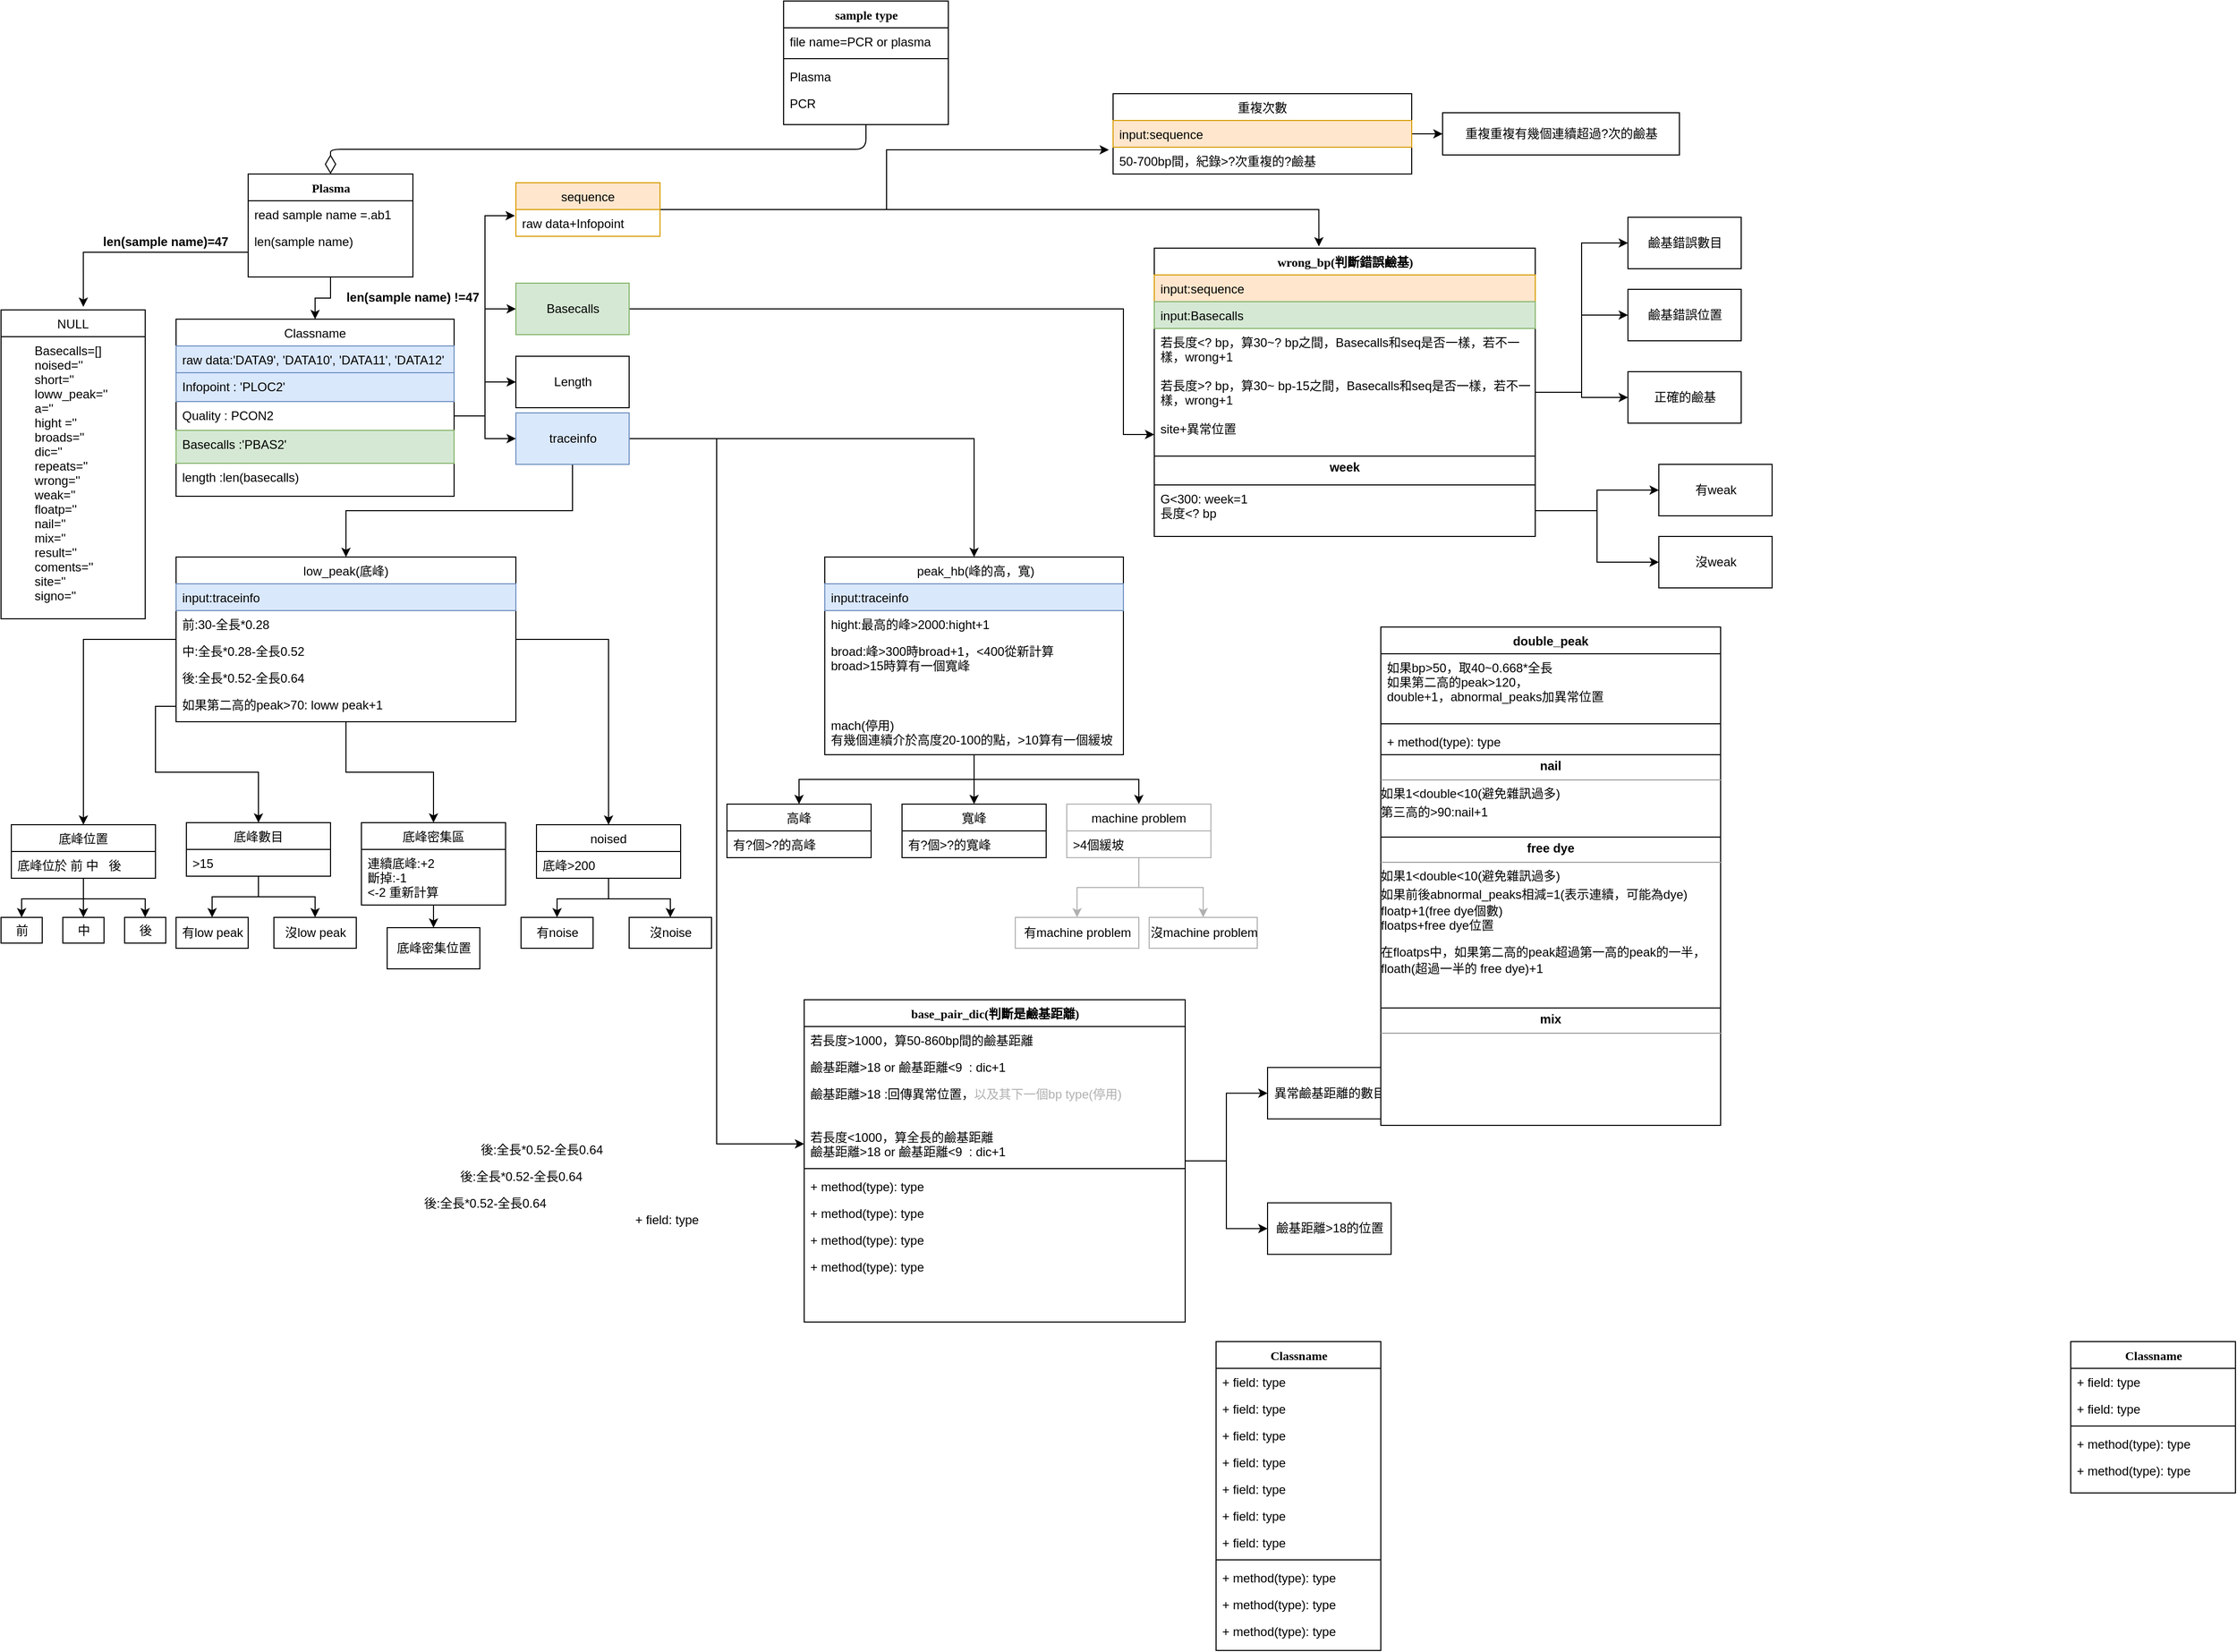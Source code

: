 <mxfile version="20.4.2" type="github">
  <diagram name="Page-1" id="9f46799a-70d6-7492-0946-bef42562c5a5">
    <mxGraphModel dx="2282" dy="1582" grid="1" gridSize="10" guides="1" tooltips="1" connect="1" arrows="1" fold="1" page="1" pageScale="1" pageWidth="1100" pageHeight="850" background="none" math="0" shadow="0">
      <root>
        <mxCell id="0" />
        <mxCell id="1" parent="0" />
        <mxCell id="78961159f06e98e8-17" value="sample type" style="swimlane;html=1;fontStyle=1;align=center;verticalAlign=top;childLayout=stackLayout;horizontal=1;startSize=26;horizontalStack=0;resizeParent=1;resizeLast=0;collapsible=1;marginBottom=0;swimlaneFillColor=#ffffff;rounded=0;shadow=0;comic=0;labelBackgroundColor=none;strokeWidth=1;fillColor=none;fontFamily=Verdana;fontSize=12" parent="1" vertex="1">
          <mxGeometry x="-330" y="-820" width="160" height="120" as="geometry" />
        </mxCell>
        <mxCell id="78961159f06e98e8-21" value="file name=PCR or plasma" style="text;html=1;strokeColor=none;fillColor=none;align=left;verticalAlign=top;spacingLeft=4;spacingRight=4;whiteSpace=wrap;overflow=hidden;rotatable=0;points=[[0,0.5],[1,0.5]];portConstraint=eastwest;" parent="78961159f06e98e8-17" vertex="1">
          <mxGeometry y="26" width="160" height="26" as="geometry" />
        </mxCell>
        <mxCell id="78961159f06e98e8-19" value="" style="line;html=1;strokeWidth=1;fillColor=none;align=left;verticalAlign=middle;spacingTop=-1;spacingLeft=3;spacingRight=3;rotatable=0;labelPosition=right;points=[];portConstraint=eastwest;" parent="78961159f06e98e8-17" vertex="1">
          <mxGeometry y="52" width="160" height="8" as="geometry" />
        </mxCell>
        <mxCell id="78961159f06e98e8-20" value="Plasma&lt;br&gt;" style="text;html=1;strokeColor=none;fillColor=none;align=left;verticalAlign=top;spacingLeft=4;spacingRight=4;whiteSpace=wrap;overflow=hidden;rotatable=0;points=[[0,0.5],[1,0.5]];portConstraint=eastwest;" parent="78961159f06e98e8-17" vertex="1">
          <mxGeometry y="60" width="160" height="26" as="geometry" />
        </mxCell>
        <mxCell id="78961159f06e98e8-27" value="PCR" style="text;html=1;strokeColor=none;fillColor=none;align=left;verticalAlign=top;spacingLeft=4;spacingRight=4;whiteSpace=wrap;overflow=hidden;rotatable=0;points=[[0,0.5],[1,0.5]];portConstraint=eastwest;" parent="78961159f06e98e8-17" vertex="1">
          <mxGeometry y="86" width="160" height="34" as="geometry" />
        </mxCell>
        <mxCell id="odm2Gy0cj7UcZa69bkBb-45" style="edgeStyle=orthogonalEdgeStyle;rounded=0;orthogonalLoop=1;jettySize=auto;html=1;" edge="1" parent="1" source="78961159f06e98e8-30" target="odm2Gy0cj7UcZa69bkBb-28">
          <mxGeometry relative="1" as="geometry" />
        </mxCell>
        <mxCell id="78961159f06e98e8-30" value="Plasma" style="swimlane;html=1;fontStyle=1;align=center;verticalAlign=top;childLayout=stackLayout;horizontal=1;startSize=26;horizontalStack=0;resizeParent=1;resizeLast=0;collapsible=1;marginBottom=0;swimlaneFillColor=#ffffff;rounded=0;shadow=0;comic=0;labelBackgroundColor=none;strokeWidth=1;fillColor=none;fontFamily=Verdana;fontSize=12" parent="1" vertex="1">
          <mxGeometry x="-850" y="-652" width="160" height="100" as="geometry" />
        </mxCell>
        <mxCell id="78961159f06e98e8-31" value="read sample name =.ab1" style="text;html=1;strokeColor=none;fillColor=none;align=left;verticalAlign=top;spacingLeft=4;spacingRight=4;whiteSpace=wrap;overflow=hidden;rotatable=0;points=[[0,0.5],[1,0.5]];portConstraint=eastwest;" parent="78961159f06e98e8-30" vertex="1">
          <mxGeometry y="26" width="160" height="26" as="geometry" />
        </mxCell>
        <mxCell id="78961159f06e98e8-32" value="len(sample name)&lt;br&gt;" style="text;html=1;strokeColor=none;fillColor=none;align=left;verticalAlign=top;spacingLeft=4;spacingRight=4;whiteSpace=wrap;overflow=hidden;rotatable=0;points=[[0,0.5],[1,0.5]];portConstraint=eastwest;" parent="78961159f06e98e8-30" vertex="1">
          <mxGeometry y="52" width="160" height="48" as="geometry" />
        </mxCell>
        <mxCell id="78961159f06e98e8-56" value="Classname" style="swimlane;html=1;fontStyle=1;align=center;verticalAlign=top;childLayout=stackLayout;horizontal=1;startSize=26;horizontalStack=0;resizeParent=1;resizeLast=0;collapsible=1;marginBottom=0;swimlaneFillColor=#ffffff;rounded=0;shadow=0;comic=0;labelBackgroundColor=none;strokeWidth=1;fillColor=none;fontFamily=Verdana;fontSize=12" parent="1" vertex="1">
          <mxGeometry x="90" y="482.0" width="160" height="300" as="geometry" />
        </mxCell>
        <mxCell id="78961159f06e98e8-57" value="+ field: type" style="text;html=1;strokeColor=none;fillColor=none;align=left;verticalAlign=top;spacingLeft=4;spacingRight=4;whiteSpace=wrap;overflow=hidden;rotatable=0;points=[[0,0.5],[1,0.5]];portConstraint=eastwest;" parent="78961159f06e98e8-56" vertex="1">
          <mxGeometry y="26" width="160" height="26" as="geometry" />
        </mxCell>
        <mxCell id="78961159f06e98e8-58" value="+ field: type" style="text;html=1;strokeColor=none;fillColor=none;align=left;verticalAlign=top;spacingLeft=4;spacingRight=4;whiteSpace=wrap;overflow=hidden;rotatable=0;points=[[0,0.5],[1,0.5]];portConstraint=eastwest;" parent="78961159f06e98e8-56" vertex="1">
          <mxGeometry y="52" width="160" height="26" as="geometry" />
        </mxCell>
        <mxCell id="78961159f06e98e8-59" value="+ field: type" style="text;html=1;strokeColor=none;fillColor=none;align=left;verticalAlign=top;spacingLeft=4;spacingRight=4;whiteSpace=wrap;overflow=hidden;rotatable=0;points=[[0,0.5],[1,0.5]];portConstraint=eastwest;" parent="78961159f06e98e8-56" vertex="1">
          <mxGeometry y="78" width="160" height="26" as="geometry" />
        </mxCell>
        <mxCell id="78961159f06e98e8-60" value="+ field: type" style="text;html=1;strokeColor=none;fillColor=none;align=left;verticalAlign=top;spacingLeft=4;spacingRight=4;whiteSpace=wrap;overflow=hidden;rotatable=0;points=[[0,0.5],[1,0.5]];portConstraint=eastwest;" parent="78961159f06e98e8-56" vertex="1">
          <mxGeometry y="104" width="160" height="26" as="geometry" />
        </mxCell>
        <mxCell id="78961159f06e98e8-61" value="+ field: type" style="text;html=1;strokeColor=none;fillColor=none;align=left;verticalAlign=top;spacingLeft=4;spacingRight=4;whiteSpace=wrap;overflow=hidden;rotatable=0;points=[[0,0.5],[1,0.5]];portConstraint=eastwest;" parent="78961159f06e98e8-56" vertex="1">
          <mxGeometry y="130" width="160" height="26" as="geometry" />
        </mxCell>
        <mxCell id="78961159f06e98e8-62" value="+ field: type" style="text;html=1;strokeColor=none;fillColor=none;align=left;verticalAlign=top;spacingLeft=4;spacingRight=4;whiteSpace=wrap;overflow=hidden;rotatable=0;points=[[0,0.5],[1,0.5]];portConstraint=eastwest;" parent="78961159f06e98e8-56" vertex="1">
          <mxGeometry y="156" width="160" height="26" as="geometry" />
        </mxCell>
        <mxCell id="78961159f06e98e8-63" value="+ field: type" style="text;html=1;strokeColor=none;fillColor=none;align=left;verticalAlign=top;spacingLeft=4;spacingRight=4;whiteSpace=wrap;overflow=hidden;rotatable=0;points=[[0,0.5],[1,0.5]];portConstraint=eastwest;" parent="78961159f06e98e8-56" vertex="1">
          <mxGeometry y="182" width="160" height="26" as="geometry" />
        </mxCell>
        <mxCell id="78961159f06e98e8-64" value="" style="line;html=1;strokeWidth=1;fillColor=none;align=left;verticalAlign=middle;spacingTop=-1;spacingLeft=3;spacingRight=3;rotatable=0;labelPosition=right;points=[];portConstraint=eastwest;" parent="78961159f06e98e8-56" vertex="1">
          <mxGeometry y="208" width="160" height="8" as="geometry" />
        </mxCell>
        <mxCell id="78961159f06e98e8-65" value="+ method(type): type" style="text;html=1;strokeColor=none;fillColor=none;align=left;verticalAlign=top;spacingLeft=4;spacingRight=4;whiteSpace=wrap;overflow=hidden;rotatable=0;points=[[0,0.5],[1,0.5]];portConstraint=eastwest;" parent="78961159f06e98e8-56" vertex="1">
          <mxGeometry y="216" width="160" height="26" as="geometry" />
        </mxCell>
        <mxCell id="78961159f06e98e8-66" value="+ method(type): type" style="text;html=1;strokeColor=none;fillColor=none;align=left;verticalAlign=top;spacingLeft=4;spacingRight=4;whiteSpace=wrap;overflow=hidden;rotatable=0;points=[[0,0.5],[1,0.5]];portConstraint=eastwest;" parent="78961159f06e98e8-56" vertex="1">
          <mxGeometry y="242" width="160" height="26" as="geometry" />
        </mxCell>
        <mxCell id="78961159f06e98e8-68" value="+ method(type): type" style="text;html=1;strokeColor=none;fillColor=none;align=left;verticalAlign=top;spacingLeft=4;spacingRight=4;whiteSpace=wrap;overflow=hidden;rotatable=0;points=[[0,0.5],[1,0.5]];portConstraint=eastwest;" parent="78961159f06e98e8-56" vertex="1">
          <mxGeometry y="268" width="160" height="26" as="geometry" />
        </mxCell>
        <mxCell id="odm2Gy0cj7UcZa69bkBb-178" style="edgeStyle=orthogonalEdgeStyle;rounded=0;orthogonalLoop=1;jettySize=auto;html=1;entryX=0;entryY=0.5;entryDx=0;entryDy=0;strokeColor=#000000;fontColor=#B0B0B0;" edge="1" parent="1" source="78961159f06e98e8-69" target="odm2Gy0cj7UcZa69bkBb-176">
          <mxGeometry relative="1" as="geometry" />
        </mxCell>
        <mxCell id="odm2Gy0cj7UcZa69bkBb-179" style="edgeStyle=orthogonalEdgeStyle;rounded=0;orthogonalLoop=1;jettySize=auto;html=1;entryX=0;entryY=0.5;entryDx=0;entryDy=0;strokeColor=#000000;fontColor=#B0B0B0;" edge="1" parent="1" source="78961159f06e98e8-69" target="odm2Gy0cj7UcZa69bkBb-177">
          <mxGeometry relative="1" as="geometry" />
        </mxCell>
        <mxCell id="78961159f06e98e8-69" value="base_pair_dic(判斷是鹼基距離)" style="swimlane;html=1;fontStyle=1;align=center;verticalAlign=top;childLayout=stackLayout;horizontal=1;startSize=26;horizontalStack=0;resizeParent=1;resizeLast=0;collapsible=1;marginBottom=0;swimlaneFillColor=#ffffff;rounded=0;shadow=0;comic=0;labelBackgroundColor=none;strokeWidth=1;fillColor=none;fontFamily=Verdana;fontSize=12" parent="1" vertex="1">
          <mxGeometry x="-310" y="150" width="370" height="313" as="geometry" />
        </mxCell>
        <mxCell id="78961159f06e98e8-70" value="&lt;span style=&quot;&quot;&gt;若長度&amp;gt;1000，算50-860bp間的鹼基距離&lt;/span&gt;" style="text;html=1;strokeColor=none;fillColor=none;align=left;verticalAlign=top;spacingLeft=4;spacingRight=4;whiteSpace=wrap;overflow=hidden;rotatable=0;points=[[0,0.5],[1,0.5]];portConstraint=eastwest;" parent="78961159f06e98e8-69" vertex="1">
          <mxGeometry y="26" width="370" height="26" as="geometry" />
        </mxCell>
        <mxCell id="78961159f06e98e8-71" value="鹼基距離&amp;gt;18 or 鹼基距離&amp;lt;9&amp;nbsp; : dic+1&lt;br&gt;&amp;nbsp;" style="text;html=1;strokeColor=none;fillColor=none;align=left;verticalAlign=top;spacingLeft=4;spacingRight=4;whiteSpace=wrap;overflow=hidden;rotatable=0;points=[[0,0.5],[1,0.5]];portConstraint=eastwest;" parent="78961159f06e98e8-69" vertex="1">
          <mxGeometry y="52" width="370" height="26" as="geometry" />
        </mxCell>
        <mxCell id="78961159f06e98e8-72" value="鹼基距離&amp;gt;18 :回傳異常位置，&lt;font color=&quot;#b0b0b0&quot;&gt;以及其下一個bp type(停用)&lt;/font&gt;" style="text;html=1;strokeColor=none;fillColor=none;align=left;verticalAlign=top;spacingLeft=4;spacingRight=4;whiteSpace=wrap;overflow=hidden;rotatable=0;points=[[0,0.5],[1,0.5]];portConstraint=eastwest;" parent="78961159f06e98e8-69" vertex="1">
          <mxGeometry y="78" width="370" height="42" as="geometry" />
        </mxCell>
        <mxCell id="78961159f06e98e8-74" value="若長度&amp;lt;1000，算全長的鹼基距離&lt;br&gt;鹼基距離&amp;gt;18 or 鹼基距離&amp;lt;9&amp;nbsp; : dic+1" style="text;html=1;strokeColor=none;fillColor=none;align=left;verticalAlign=top;spacingLeft=4;spacingRight=4;whiteSpace=wrap;overflow=hidden;rotatable=0;points=[[0,0.5],[1,0.5]];portConstraint=eastwest;" parent="78961159f06e98e8-69" vertex="1">
          <mxGeometry y="120" width="370" height="40" as="geometry" />
        </mxCell>
        <mxCell id="78961159f06e98e8-77" value="" style="line;html=1;strokeWidth=1;fillColor=none;align=left;verticalAlign=middle;spacingTop=-1;spacingLeft=3;spacingRight=3;rotatable=0;labelPosition=right;points=[];portConstraint=eastwest;" parent="78961159f06e98e8-69" vertex="1">
          <mxGeometry y="160" width="370" height="8" as="geometry" />
        </mxCell>
        <mxCell id="78961159f06e98e8-78" value="+ method(type): type" style="text;html=1;strokeColor=none;fillColor=none;align=left;verticalAlign=top;spacingLeft=4;spacingRight=4;whiteSpace=wrap;overflow=hidden;rotatable=0;points=[[0,0.5],[1,0.5]];portConstraint=eastwest;" parent="78961159f06e98e8-69" vertex="1">
          <mxGeometry y="168" width="370" height="26" as="geometry" />
        </mxCell>
        <mxCell id="78961159f06e98e8-79" value="+ method(type): type" style="text;html=1;strokeColor=none;fillColor=none;align=left;verticalAlign=top;spacingLeft=4;spacingRight=4;whiteSpace=wrap;overflow=hidden;rotatable=0;points=[[0,0.5],[1,0.5]];portConstraint=eastwest;" parent="78961159f06e98e8-69" vertex="1">
          <mxGeometry y="194" width="370" height="26" as="geometry" />
        </mxCell>
        <mxCell id="78961159f06e98e8-80" value="+ method(type): type" style="text;html=1;strokeColor=none;fillColor=none;align=left;verticalAlign=top;spacingLeft=4;spacingRight=4;whiteSpace=wrap;overflow=hidden;rotatable=0;points=[[0,0.5],[1,0.5]];portConstraint=eastwest;" parent="78961159f06e98e8-69" vertex="1">
          <mxGeometry y="220" width="370" height="26" as="geometry" />
        </mxCell>
        <mxCell id="78961159f06e98e8-81" value="+ method(type): type" style="text;html=1;strokeColor=none;fillColor=none;align=left;verticalAlign=top;spacingLeft=4;spacingRight=4;whiteSpace=wrap;overflow=hidden;rotatable=0;points=[[0,0.5],[1,0.5]];portConstraint=eastwest;" parent="78961159f06e98e8-69" vertex="1">
          <mxGeometry y="246" width="370" height="26" as="geometry" />
        </mxCell>
        <mxCell id="78961159f06e98e8-108" value="Classname" style="swimlane;html=1;fontStyle=1;align=center;verticalAlign=top;childLayout=stackLayout;horizontal=1;startSize=26;horizontalStack=0;resizeParent=1;resizeLast=0;collapsible=1;marginBottom=0;swimlaneFillColor=#ffffff;rounded=0;shadow=0;comic=0;labelBackgroundColor=none;strokeWidth=1;fillColor=none;fontFamily=Verdana;fontSize=12" parent="1" vertex="1">
          <mxGeometry x="920" y="482.0" width="160" height="147" as="geometry" />
        </mxCell>
        <mxCell id="78961159f06e98e8-109" value="+ field: type" style="text;html=1;strokeColor=none;fillColor=none;align=left;verticalAlign=top;spacingLeft=4;spacingRight=4;whiteSpace=wrap;overflow=hidden;rotatable=0;points=[[0,0.5],[1,0.5]];portConstraint=eastwest;" parent="78961159f06e98e8-108" vertex="1">
          <mxGeometry y="26" width="160" height="26" as="geometry" />
        </mxCell>
        <mxCell id="78961159f06e98e8-110" value="+ field: type" style="text;html=1;strokeColor=none;fillColor=none;align=left;verticalAlign=top;spacingLeft=4;spacingRight=4;whiteSpace=wrap;overflow=hidden;rotatable=0;points=[[0,0.5],[1,0.5]];portConstraint=eastwest;" parent="78961159f06e98e8-108" vertex="1">
          <mxGeometry y="52" width="160" height="26" as="geometry" />
        </mxCell>
        <mxCell id="78961159f06e98e8-116" value="" style="line;html=1;strokeWidth=1;fillColor=none;align=left;verticalAlign=middle;spacingTop=-1;spacingLeft=3;spacingRight=3;rotatable=0;labelPosition=right;points=[];portConstraint=eastwest;" parent="78961159f06e98e8-108" vertex="1">
          <mxGeometry y="78" width="160" height="8" as="geometry" />
        </mxCell>
        <mxCell id="78961159f06e98e8-117" value="+ method(type): type" style="text;html=1;strokeColor=none;fillColor=none;align=left;verticalAlign=top;spacingLeft=4;spacingRight=4;whiteSpace=wrap;overflow=hidden;rotatable=0;points=[[0,0.5],[1,0.5]];portConstraint=eastwest;" parent="78961159f06e98e8-108" vertex="1">
          <mxGeometry y="86" width="160" height="26" as="geometry" />
        </mxCell>
        <mxCell id="78961159f06e98e8-120" value="+ method(type): type" style="text;html=1;strokeColor=none;fillColor=none;align=left;verticalAlign=top;spacingLeft=4;spacingRight=4;whiteSpace=wrap;overflow=hidden;rotatable=0;points=[[0,0.5],[1,0.5]];portConstraint=eastwest;" parent="78961159f06e98e8-108" vertex="1">
          <mxGeometry y="112" width="160" height="26" as="geometry" />
        </mxCell>
        <mxCell id="78961159f06e98e8-121" style="edgeStyle=elbowEdgeStyle;html=1;labelBackgroundColor=none;startFill=0;startSize=8;endArrow=diamondThin;endFill=0;endSize=16;fontFamily=Verdana;fontSize=12;elbow=vertical;" parent="1" source="78961159f06e98e8-17" target="78961159f06e98e8-30" edge="1">
          <mxGeometry relative="1" as="geometry">
            <mxPoint x="-550" y="-290.118" as="sourcePoint" />
          </mxGeometry>
        </mxCell>
        <mxCell id="odm2Gy0cj7UcZa69bkBb-11" value="len(sample name)=47" style="text;align=center;fontStyle=1;verticalAlign=middle;spacingLeft=3;spacingRight=3;strokeColor=none;rotatable=0;points=[[0,0.5],[1,0.5]];portConstraint=eastwest;" vertex="1" parent="1">
          <mxGeometry x="-970" y="-600" width="80" height="26" as="geometry" />
        </mxCell>
        <mxCell id="odm2Gy0cj7UcZa69bkBb-19" value="NULL" style="swimlane;fontStyle=0;childLayout=stackLayout;horizontal=1;startSize=26;fillColor=none;horizontalStack=0;resizeParent=1;resizeParentMax=0;resizeLast=0;collapsible=1;marginBottom=0;" vertex="1" parent="1">
          <mxGeometry x="-1090" y="-520" width="140" height="300" as="geometry" />
        </mxCell>
        <mxCell id="odm2Gy0cj7UcZa69bkBb-20" value="        Basecalls=[]&#xa;        noised=&#39;&#39;&#xa;        short=&#39;&#39;&#xa;        loww_peak=&#39;&#39;&#xa;        a=&#39;&#39;&#xa;        hight =&#39;&#39;&#xa;        broads=&#39;&#39;&#xa;        dic=&#39;&#39;&#xa;        repeats=&#39;&#39;&#xa;        wrong=&#39;&#39;&#xa;        weak=&#39;&#39;&#xa;        floatp=&#39;&#39;&#xa;        nail=&#39;&#39;&#xa;        mix=&#39;&#39;&#xa;        result=&#39;&#39;&#xa;        coments=&#39;&#39;&#xa;        site=&#39;&#39;&#xa;        signo=&#39;&#39;" style="text;strokeColor=none;fillColor=none;align=left;verticalAlign=top;spacingLeft=4;spacingRight=4;overflow=hidden;rotatable=0;points=[[0,0.5],[1,0.5]];portConstraint=eastwest;" vertex="1" parent="odm2Gy0cj7UcZa69bkBb-19">
          <mxGeometry y="26" width="140" height="274" as="geometry" />
        </mxCell>
        <mxCell id="odm2Gy0cj7UcZa69bkBb-23" style="edgeStyle=orthogonalEdgeStyle;rounded=0;orthogonalLoop=1;jettySize=auto;html=1;exitX=0;exitY=0.5;exitDx=0;exitDy=0;entryX=0.571;entryY=-0.01;entryDx=0;entryDy=0;entryPerimeter=0;" edge="1" parent="1" source="78961159f06e98e8-32" target="odm2Gy0cj7UcZa69bkBb-19">
          <mxGeometry relative="1" as="geometry" />
        </mxCell>
        <mxCell id="odm2Gy0cj7UcZa69bkBb-28" value="Classname" style="swimlane;fontStyle=0;childLayout=stackLayout;horizontal=1;startSize=26;fillColor=none;horizontalStack=0;resizeParent=1;resizeParentMax=0;resizeLast=0;collapsible=1;marginBottom=0;" vertex="1" parent="1">
          <mxGeometry x="-920" y="-511" width="270" height="172" as="geometry">
            <mxRectangle x="-900" y="-462" width="100" height="30" as="alternateBounds" />
          </mxGeometry>
        </mxCell>
        <mxCell id="odm2Gy0cj7UcZa69bkBb-29" value="raw data:&#39;DATA9&#39;, &#39;DATA10&#39;, &#39;DATA11&#39;, &#39;DATA12&#39;" style="text;strokeColor=#6c8ebf;fillColor=#dae8fc;align=left;verticalAlign=top;spacingLeft=4;spacingRight=4;overflow=hidden;rotatable=0;points=[[0,0.5],[1,0.5]];portConstraint=eastwest;" vertex="1" parent="odm2Gy0cj7UcZa69bkBb-28">
          <mxGeometry y="26" width="270" height="26" as="geometry" />
        </mxCell>
        <mxCell id="odm2Gy0cj7UcZa69bkBb-31" value="Infopoint : &#39;PLOC2&#39;" style="text;strokeColor=#6c8ebf;fillColor=#dae8fc;align=left;verticalAlign=top;spacingLeft=4;spacingRight=4;overflow=hidden;rotatable=0;points=[[0,0.5],[1,0.5]];portConstraint=eastwest;" vertex="1" parent="odm2Gy0cj7UcZa69bkBb-28">
          <mxGeometry y="52" width="270" height="28" as="geometry" />
        </mxCell>
        <mxCell id="odm2Gy0cj7UcZa69bkBb-35" value="Quality : PCON2" style="text;strokeColor=none;fillColor=none;align=left;verticalAlign=top;spacingLeft=4;spacingRight=4;overflow=hidden;rotatable=0;points=[[0,0.5],[1,0.5]];portConstraint=eastwest;" vertex="1" parent="odm2Gy0cj7UcZa69bkBb-28">
          <mxGeometry y="80" width="270" height="28" as="geometry" />
        </mxCell>
        <mxCell id="odm2Gy0cj7UcZa69bkBb-36" value="Basecalls :&#39;PBAS2&#39;" style="text;strokeColor=#82b366;fillColor=#d5e8d4;align=left;verticalAlign=top;spacingLeft=4;spacingRight=4;overflow=hidden;rotatable=0;points=[[0,0.5],[1,0.5]];portConstraint=eastwest;" vertex="1" parent="odm2Gy0cj7UcZa69bkBb-28">
          <mxGeometry y="108" width="270" height="32" as="geometry" />
        </mxCell>
        <mxCell id="odm2Gy0cj7UcZa69bkBb-38" value="length :len(basecalls)" style="text;strokeColor=none;fillColor=none;align=left;verticalAlign=top;spacingLeft=4;spacingRight=4;overflow=hidden;rotatable=0;points=[[0,0.5],[1,0.5]];portConstraint=eastwest;" vertex="1" parent="odm2Gy0cj7UcZa69bkBb-28">
          <mxGeometry y="140" width="270" height="32" as="geometry" />
        </mxCell>
        <mxCell id="odm2Gy0cj7UcZa69bkBb-173" style="edgeStyle=orthogonalEdgeStyle;rounded=0;orthogonalLoop=1;jettySize=auto;html=1;exitX=1;exitY=0.5;exitDx=0;exitDy=0;entryX=0.432;entryY=-0.006;entryDx=0;entryDy=0;entryPerimeter=0;strokeColor=#000000;fontColor=#B0B0B0;" edge="1" parent="1" source="odm2Gy0cj7UcZa69bkBb-39" target="odm2Gy0cj7UcZa69bkBb-155">
          <mxGeometry relative="1" as="geometry" />
        </mxCell>
        <mxCell id="odm2Gy0cj7UcZa69bkBb-175" style="edgeStyle=orthogonalEdgeStyle;rounded=0;orthogonalLoop=1;jettySize=auto;html=1;exitX=1;exitY=0.5;exitDx=0;exitDy=0;entryX=-0.014;entryY=0.096;entryDx=0;entryDy=0;entryPerimeter=0;strokeColor=#000000;fontColor=#B0B0B0;" edge="1" parent="1" source="odm2Gy0cj7UcZa69bkBb-39" target="odm2Gy0cj7UcZa69bkBb-146">
          <mxGeometry relative="1" as="geometry" />
        </mxCell>
        <mxCell id="odm2Gy0cj7UcZa69bkBb-39" value="sequence" style="swimlane;fontStyle=0;childLayout=stackLayout;horizontal=1;startSize=26;fillColor=#ffe6cc;horizontalStack=0;resizeParent=1;resizeParentMax=0;resizeLast=0;collapsible=1;marginBottom=0;strokeColor=#d79b00;" vertex="1" parent="1">
          <mxGeometry x="-590" y="-643.5" width="140" height="52" as="geometry" />
        </mxCell>
        <mxCell id="odm2Gy0cj7UcZa69bkBb-40" value="raw data+Infopoint" style="text;strokeColor=none;fillColor=none;align=left;verticalAlign=top;spacingLeft=4;spacingRight=4;overflow=hidden;rotatable=0;points=[[0,0.5],[1,0.5]];portConstraint=eastwest;" vertex="1" parent="odm2Gy0cj7UcZa69bkBb-39">
          <mxGeometry y="26" width="140" height="26" as="geometry" />
        </mxCell>
        <mxCell id="odm2Gy0cj7UcZa69bkBb-43" style="edgeStyle=orthogonalEdgeStyle;rounded=0;orthogonalLoop=1;jettySize=auto;html=1;exitX=1;exitY=0.5;exitDx=0;exitDy=0;entryX=-0.007;entryY=0.231;entryDx=0;entryDy=0;entryPerimeter=0;" edge="1" parent="1" source="odm2Gy0cj7UcZa69bkBb-35" target="odm2Gy0cj7UcZa69bkBb-40">
          <mxGeometry relative="1" as="geometry" />
        </mxCell>
        <mxCell id="odm2Gy0cj7UcZa69bkBb-26" value="len(sample name) !=47" style="text;align=center;fontStyle=1;verticalAlign=middle;spacingLeft=3;spacingRight=3;strokeColor=none;rotatable=0;points=[[0,0.5],[1,0.5]];portConstraint=eastwest;" vertex="1" parent="1">
          <mxGeometry x="-730" y="-546" width="80" height="26" as="geometry" />
        </mxCell>
        <mxCell id="odm2Gy0cj7UcZa69bkBb-183" style="edgeStyle=orthogonalEdgeStyle;rounded=0;orthogonalLoop=1;jettySize=auto;html=1;strokeColor=#000000;fontColor=#B0B0B0;" edge="1" parent="1" source="odm2Gy0cj7UcZa69bkBb-46" target="odm2Gy0cj7UcZa69bkBb-155">
          <mxGeometry relative="1" as="geometry">
            <Array as="points">
              <mxPoint y="-521" />
              <mxPoint y="-399" />
            </Array>
          </mxGeometry>
        </mxCell>
        <mxCell id="odm2Gy0cj7UcZa69bkBb-46" value="Basecalls" style="html=1;fillColor=#d5e8d4;strokeColor=#82b366;" vertex="1" parent="1">
          <mxGeometry x="-590" y="-546" width="110" height="50" as="geometry" />
        </mxCell>
        <mxCell id="odm2Gy0cj7UcZa69bkBb-47" value="Length" style="html=1;" vertex="1" parent="1">
          <mxGeometry x="-590" y="-475" width="110" height="50" as="geometry" />
        </mxCell>
        <mxCell id="odm2Gy0cj7UcZa69bkBb-93" style="edgeStyle=orthogonalEdgeStyle;rounded=0;orthogonalLoop=1;jettySize=auto;html=1;entryX=0.5;entryY=0;entryDx=0;entryDy=0;" edge="1" parent="1" source="odm2Gy0cj7UcZa69bkBb-53" target="odm2Gy0cj7UcZa69bkBb-65">
          <mxGeometry relative="1" as="geometry" />
        </mxCell>
        <mxCell id="odm2Gy0cj7UcZa69bkBb-95" style="edgeStyle=orthogonalEdgeStyle;rounded=0;orthogonalLoop=1;jettySize=auto;html=1;" edge="1" parent="1" source="odm2Gy0cj7UcZa69bkBb-53" target="odm2Gy0cj7UcZa69bkBb-81">
          <mxGeometry relative="1" as="geometry" />
        </mxCell>
        <mxCell id="odm2Gy0cj7UcZa69bkBb-96" style="edgeStyle=orthogonalEdgeStyle;rounded=0;orthogonalLoop=1;jettySize=auto;html=1;" edge="1" parent="1" source="odm2Gy0cj7UcZa69bkBb-53" target="odm2Gy0cj7UcZa69bkBb-87">
          <mxGeometry relative="1" as="geometry" />
        </mxCell>
        <mxCell id="odm2Gy0cj7UcZa69bkBb-53" value="low_peak(底峰)" style="swimlane;fontStyle=0;childLayout=stackLayout;horizontal=1;startSize=26;fillColor=none;horizontalStack=0;resizeParent=1;resizeParentMax=0;resizeLast=0;collapsible=1;marginBottom=0;" vertex="1" parent="1">
          <mxGeometry x="-920" y="-280" width="330" height="160" as="geometry" />
        </mxCell>
        <mxCell id="odm2Gy0cj7UcZa69bkBb-54" value="input:traceinfo" style="text;strokeColor=#6c8ebf;fillColor=#dae8fc;align=left;verticalAlign=top;spacingLeft=4;spacingRight=4;overflow=hidden;rotatable=0;points=[[0,0.5],[1,0.5]];portConstraint=eastwest;" vertex="1" parent="odm2Gy0cj7UcZa69bkBb-53">
          <mxGeometry y="26" width="330" height="26" as="geometry" />
        </mxCell>
        <mxCell id="odm2Gy0cj7UcZa69bkBb-55" value="前:30-全長*0.28" style="text;strokeColor=none;fillColor=none;align=left;verticalAlign=top;spacingLeft=4;spacingRight=4;overflow=hidden;rotatable=0;points=[[0,0.5],[1,0.5]];portConstraint=eastwest;" vertex="1" parent="odm2Gy0cj7UcZa69bkBb-53">
          <mxGeometry y="52" width="330" height="26" as="geometry" />
        </mxCell>
        <mxCell id="odm2Gy0cj7UcZa69bkBb-59" value="中:全長*0.28-全長0.52" style="text;strokeColor=none;fillColor=none;align=left;verticalAlign=top;spacingLeft=4;spacingRight=4;overflow=hidden;rotatable=0;points=[[0,0.5],[1,0.5]];portConstraint=eastwest;" vertex="1" parent="odm2Gy0cj7UcZa69bkBb-53">
          <mxGeometry y="78" width="330" height="26" as="geometry" />
        </mxCell>
        <mxCell id="odm2Gy0cj7UcZa69bkBb-58" value="後:全長*0.52-全長0.64" style="text;strokeColor=none;fillColor=none;align=left;verticalAlign=top;spacingLeft=4;spacingRight=4;overflow=hidden;rotatable=0;points=[[0,0.5],[1,0.5]];portConstraint=eastwest;" vertex="1" parent="odm2Gy0cj7UcZa69bkBb-53">
          <mxGeometry y="104" width="330" height="26" as="geometry" />
        </mxCell>
        <mxCell id="odm2Gy0cj7UcZa69bkBb-56" value="如果第二高的peak&gt;70: loww peak+1" style="text;strokeColor=none;fillColor=none;align=left;verticalAlign=top;spacingLeft=4;spacingRight=4;overflow=hidden;rotatable=0;points=[[0,0.5],[1,0.5]];portConstraint=eastwest;" vertex="1" parent="odm2Gy0cj7UcZa69bkBb-53">
          <mxGeometry y="130" width="330" height="30" as="geometry" />
        </mxCell>
        <mxCell id="odm2Gy0cj7UcZa69bkBb-91" style="edgeStyle=orthogonalEdgeStyle;rounded=0;orthogonalLoop=1;jettySize=auto;html=1;" edge="1" parent="1" source="odm2Gy0cj7UcZa69bkBb-57" target="odm2Gy0cj7UcZa69bkBb-53">
          <mxGeometry relative="1" as="geometry" />
        </mxCell>
        <mxCell id="odm2Gy0cj7UcZa69bkBb-126" style="edgeStyle=orthogonalEdgeStyle;rounded=0;orthogonalLoop=1;jettySize=auto;html=1;strokeColor=#000000;" edge="1" parent="1" source="odm2Gy0cj7UcZa69bkBb-57" target="odm2Gy0cj7UcZa69bkBb-122">
          <mxGeometry relative="1" as="geometry" />
        </mxCell>
        <mxCell id="odm2Gy0cj7UcZa69bkBb-154" style="edgeStyle=orthogonalEdgeStyle;rounded=0;orthogonalLoop=1;jettySize=auto;html=1;exitX=1;exitY=0.5;exitDx=0;exitDy=0;entryX=0;entryY=0.5;entryDx=0;entryDy=0;strokeColor=#000000;" edge="1" parent="1" source="odm2Gy0cj7UcZa69bkBb-57" target="78961159f06e98e8-74">
          <mxGeometry relative="1" as="geometry" />
        </mxCell>
        <mxCell id="odm2Gy0cj7UcZa69bkBb-57" value="traceinfo" style="html=1;fillColor=#dae8fc;strokeColor=#6c8ebf;" vertex="1" parent="1">
          <mxGeometry x="-590" y="-420" width="110" height="50" as="geometry" />
        </mxCell>
        <mxCell id="odm2Gy0cj7UcZa69bkBb-60" value="後:全長*0.52-全長0.64" style="text;strokeColor=none;fillColor=none;align=left;verticalAlign=top;spacingLeft=4;spacingRight=4;overflow=hidden;rotatable=0;points=[[0,0.5],[1,0.5]];portConstraint=eastwest;" vertex="1" parent="1">
          <mxGeometry x="-630" y="282" width="330" height="26" as="geometry" />
        </mxCell>
        <mxCell id="odm2Gy0cj7UcZa69bkBb-61" value="後:全長*0.52-全長0.64" style="text;strokeColor=none;fillColor=none;align=left;verticalAlign=top;spacingLeft=4;spacingRight=4;overflow=hidden;rotatable=0;points=[[0,0.5],[1,0.5]];portConstraint=eastwest;" vertex="1" parent="1">
          <mxGeometry x="-650" y="308" width="330" height="26" as="geometry" />
        </mxCell>
        <mxCell id="odm2Gy0cj7UcZa69bkBb-64" value="後:全長*0.52-全長0.64" style="text;strokeColor=none;fillColor=none;align=left;verticalAlign=top;spacingLeft=4;spacingRight=4;overflow=hidden;rotatable=0;points=[[0,0.5],[1,0.5]];portConstraint=eastwest;" vertex="1" parent="1">
          <mxGeometry x="-685" y="334" width="330" height="26" as="geometry" />
        </mxCell>
        <mxCell id="odm2Gy0cj7UcZa69bkBb-97" style="edgeStyle=orthogonalEdgeStyle;rounded=0;orthogonalLoop=1;jettySize=auto;html=1;" edge="1" parent="1" source="odm2Gy0cj7UcZa69bkBb-65" target="odm2Gy0cj7UcZa69bkBb-98">
          <mxGeometry relative="1" as="geometry">
            <mxPoint x="-1070" y="70" as="targetPoint" />
          </mxGeometry>
        </mxCell>
        <mxCell id="odm2Gy0cj7UcZa69bkBb-101" style="edgeStyle=orthogonalEdgeStyle;rounded=0;orthogonalLoop=1;jettySize=auto;html=1;entryX=0.5;entryY=0;entryDx=0;entryDy=0;" edge="1" parent="1" source="odm2Gy0cj7UcZa69bkBb-65" target="odm2Gy0cj7UcZa69bkBb-99">
          <mxGeometry relative="1" as="geometry" />
        </mxCell>
        <mxCell id="odm2Gy0cj7UcZa69bkBb-102" style="edgeStyle=orthogonalEdgeStyle;rounded=0;orthogonalLoop=1;jettySize=auto;html=1;entryX=0.5;entryY=0;entryDx=0;entryDy=0;" edge="1" parent="1" source="odm2Gy0cj7UcZa69bkBb-65" target="odm2Gy0cj7UcZa69bkBb-100">
          <mxGeometry relative="1" as="geometry" />
        </mxCell>
        <mxCell id="odm2Gy0cj7UcZa69bkBb-65" value="底峰位置" style="swimlane;fontStyle=0;childLayout=stackLayout;horizontal=1;startSize=26;fillColor=none;horizontalStack=0;resizeParent=1;resizeParentMax=0;resizeLast=0;collapsible=1;marginBottom=0;" vertex="1" parent="1">
          <mxGeometry x="-1080" y="-20" width="140" height="52" as="geometry" />
        </mxCell>
        <mxCell id="odm2Gy0cj7UcZa69bkBb-66" value="底峰位於 前 中   後" style="text;strokeColor=none;fillColor=none;align=left;verticalAlign=top;spacingLeft=4;spacingRight=4;overflow=hidden;rotatable=0;points=[[0,0.5],[1,0.5]];portConstraint=eastwest;" vertex="1" parent="odm2Gy0cj7UcZa69bkBb-65">
          <mxGeometry y="26" width="140" height="26" as="geometry" />
        </mxCell>
        <mxCell id="odm2Gy0cj7UcZa69bkBb-105" style="edgeStyle=orthogonalEdgeStyle;rounded=0;orthogonalLoop=1;jettySize=auto;html=1;entryX=0.5;entryY=0;entryDx=0;entryDy=0;" edge="1" parent="1" source="odm2Gy0cj7UcZa69bkBb-70" target="odm2Gy0cj7UcZa69bkBb-103">
          <mxGeometry relative="1" as="geometry" />
        </mxCell>
        <mxCell id="odm2Gy0cj7UcZa69bkBb-106" style="edgeStyle=orthogonalEdgeStyle;rounded=0;orthogonalLoop=1;jettySize=auto;html=1;entryX=0.5;entryY=0;entryDx=0;entryDy=0;" edge="1" parent="1" source="odm2Gy0cj7UcZa69bkBb-70" target="odm2Gy0cj7UcZa69bkBb-104">
          <mxGeometry relative="1" as="geometry" />
        </mxCell>
        <mxCell id="odm2Gy0cj7UcZa69bkBb-70" value="底峰數目" style="swimlane;fontStyle=0;childLayout=stackLayout;horizontal=1;startSize=26;fillColor=none;horizontalStack=0;resizeParent=1;resizeParentMax=0;resizeLast=0;collapsible=1;marginBottom=0;" vertex="1" parent="1">
          <mxGeometry x="-910" y="-22" width="140" height="52" as="geometry" />
        </mxCell>
        <mxCell id="odm2Gy0cj7UcZa69bkBb-71" value="&gt;15" style="text;strokeColor=none;fillColor=none;align=left;verticalAlign=top;spacingLeft=4;spacingRight=4;overflow=hidden;rotatable=0;points=[[0,0.5],[1,0.5]];portConstraint=eastwest;" vertex="1" parent="odm2Gy0cj7UcZa69bkBb-70">
          <mxGeometry y="26" width="140" height="26" as="geometry" />
        </mxCell>
        <mxCell id="odm2Gy0cj7UcZa69bkBb-74" style="edgeStyle=orthogonalEdgeStyle;rounded=0;orthogonalLoop=1;jettySize=auto;html=1;exitX=1;exitY=0.5;exitDx=0;exitDy=0;entryX=0;entryY=0.5;entryDx=0;entryDy=0;" edge="1" parent="1" source="odm2Gy0cj7UcZa69bkBb-35" target="odm2Gy0cj7UcZa69bkBb-46">
          <mxGeometry relative="1" as="geometry" />
        </mxCell>
        <mxCell id="odm2Gy0cj7UcZa69bkBb-75" style="edgeStyle=orthogonalEdgeStyle;rounded=0;orthogonalLoop=1;jettySize=auto;html=1;exitX=1;exitY=0.5;exitDx=0;exitDy=0;entryX=0;entryY=0.5;entryDx=0;entryDy=0;" edge="1" parent="1" source="odm2Gy0cj7UcZa69bkBb-35" target="odm2Gy0cj7UcZa69bkBb-47">
          <mxGeometry relative="1" as="geometry" />
        </mxCell>
        <mxCell id="odm2Gy0cj7UcZa69bkBb-76" style="edgeStyle=orthogonalEdgeStyle;rounded=0;orthogonalLoop=1;jettySize=auto;html=1;exitX=1;exitY=0.5;exitDx=0;exitDy=0;entryX=0;entryY=0.5;entryDx=0;entryDy=0;" edge="1" parent="1" source="odm2Gy0cj7UcZa69bkBb-35" target="odm2Gy0cj7UcZa69bkBb-57">
          <mxGeometry relative="1" as="geometry" />
        </mxCell>
        <mxCell id="odm2Gy0cj7UcZa69bkBb-110" style="edgeStyle=orthogonalEdgeStyle;rounded=0;orthogonalLoop=1;jettySize=auto;html=1;" edge="1" parent="1" source="odm2Gy0cj7UcZa69bkBb-81" target="odm2Gy0cj7UcZa69bkBb-109">
          <mxGeometry relative="1" as="geometry" />
        </mxCell>
        <mxCell id="odm2Gy0cj7UcZa69bkBb-81" value="底峰密集區" style="swimlane;fontStyle=0;childLayout=stackLayout;horizontal=1;startSize=26;fillColor=none;horizontalStack=0;resizeParent=1;resizeParentMax=0;resizeLast=0;collapsible=1;marginBottom=0;" vertex="1" parent="1">
          <mxGeometry x="-740" y="-22" width="140" height="80" as="geometry" />
        </mxCell>
        <mxCell id="odm2Gy0cj7UcZa69bkBb-82" value="連續底峰:+2&#xa;斷掉:-1&#xa;&lt;-2 重新計算" style="text;strokeColor=none;fillColor=none;align=left;verticalAlign=top;spacingLeft=4;spacingRight=4;overflow=hidden;rotatable=0;points=[[0,0.5],[1,0.5]];portConstraint=eastwest;" vertex="1" parent="odm2Gy0cj7UcZa69bkBb-81">
          <mxGeometry y="26" width="140" height="54" as="geometry" />
        </mxCell>
        <mxCell id="odm2Gy0cj7UcZa69bkBb-80" value="+ field: type" style="text;strokeColor=none;fillColor=none;align=left;verticalAlign=top;spacingLeft=4;spacingRight=4;overflow=hidden;rotatable=0;points=[[0,0.5],[1,0.5]];portConstraint=eastwest;" vertex="1" parent="1">
          <mxGeometry x="-480" y="350" width="140" height="26" as="geometry" />
        </mxCell>
        <mxCell id="odm2Gy0cj7UcZa69bkBb-120" style="edgeStyle=orthogonalEdgeStyle;rounded=0;orthogonalLoop=1;jettySize=auto;html=1;entryX=0.5;entryY=0;entryDx=0;entryDy=0;" edge="1" parent="1" source="odm2Gy0cj7UcZa69bkBb-87" target="odm2Gy0cj7UcZa69bkBb-118">
          <mxGeometry relative="1" as="geometry" />
        </mxCell>
        <mxCell id="odm2Gy0cj7UcZa69bkBb-121" style="edgeStyle=orthogonalEdgeStyle;rounded=0;orthogonalLoop=1;jettySize=auto;html=1;" edge="1" parent="1" source="odm2Gy0cj7UcZa69bkBb-87" target="odm2Gy0cj7UcZa69bkBb-119">
          <mxGeometry relative="1" as="geometry" />
        </mxCell>
        <mxCell id="odm2Gy0cj7UcZa69bkBb-87" value="noised" style="swimlane;fontStyle=0;childLayout=stackLayout;horizontal=1;startSize=26;fillColor=none;horizontalStack=0;resizeParent=1;resizeParentMax=0;resizeLast=0;collapsible=1;marginBottom=0;" vertex="1" parent="1">
          <mxGeometry x="-570" y="-20" width="140" height="52" as="geometry" />
        </mxCell>
        <mxCell id="odm2Gy0cj7UcZa69bkBb-88" value="底峰&gt;200" style="text;strokeColor=none;fillColor=none;align=left;verticalAlign=top;spacingLeft=4;spacingRight=4;overflow=hidden;rotatable=0;points=[[0,0.5],[1,0.5]];portConstraint=eastwest;" vertex="1" parent="odm2Gy0cj7UcZa69bkBb-87">
          <mxGeometry y="26" width="140" height="26" as="geometry" />
        </mxCell>
        <mxCell id="odm2Gy0cj7UcZa69bkBb-94" style="edgeStyle=orthogonalEdgeStyle;rounded=0;orthogonalLoop=1;jettySize=auto;html=1;" edge="1" parent="1" source="odm2Gy0cj7UcZa69bkBb-56" target="odm2Gy0cj7UcZa69bkBb-70">
          <mxGeometry relative="1" as="geometry" />
        </mxCell>
        <mxCell id="odm2Gy0cj7UcZa69bkBb-98" value="前" style="html=1;" vertex="1" parent="1">
          <mxGeometry x="-1090" y="70" width="40" height="25" as="geometry" />
        </mxCell>
        <mxCell id="odm2Gy0cj7UcZa69bkBb-99" value="中" style="html=1;" vertex="1" parent="1">
          <mxGeometry x="-1030" y="70" width="40" height="25" as="geometry" />
        </mxCell>
        <mxCell id="odm2Gy0cj7UcZa69bkBb-100" value="後" style="html=1;" vertex="1" parent="1">
          <mxGeometry x="-970" y="70" width="40" height="25" as="geometry" />
        </mxCell>
        <mxCell id="odm2Gy0cj7UcZa69bkBb-103" value="有low peak" style="html=1;" vertex="1" parent="1">
          <mxGeometry x="-920" y="70" width="70" height="30" as="geometry" />
        </mxCell>
        <mxCell id="odm2Gy0cj7UcZa69bkBb-104" value="沒low peak" style="html=1;" vertex="1" parent="1">
          <mxGeometry x="-825" y="70" width="80" height="30" as="geometry" />
        </mxCell>
        <mxCell id="odm2Gy0cj7UcZa69bkBb-109" value="底峰密集位置" style="html=1;" vertex="1" parent="1">
          <mxGeometry x="-715" y="80" width="90" height="40" as="geometry" />
        </mxCell>
        <mxCell id="odm2Gy0cj7UcZa69bkBb-118" value="有noise" style="html=1;" vertex="1" parent="1">
          <mxGeometry x="-585" y="70" width="70" height="30" as="geometry" />
        </mxCell>
        <mxCell id="odm2Gy0cj7UcZa69bkBb-119" value="沒noise" style="html=1;" vertex="1" parent="1">
          <mxGeometry x="-480" y="70" width="80" height="30" as="geometry" />
        </mxCell>
        <mxCell id="odm2Gy0cj7UcZa69bkBb-141" style="edgeStyle=orthogonalEdgeStyle;rounded=0;orthogonalLoop=1;jettySize=auto;html=1;entryX=0.5;entryY=0;entryDx=0;entryDy=0;strokeColor=#000000;" edge="1" parent="1" source="odm2Gy0cj7UcZa69bkBb-122" target="odm2Gy0cj7UcZa69bkBb-128">
          <mxGeometry relative="1" as="geometry" />
        </mxCell>
        <mxCell id="odm2Gy0cj7UcZa69bkBb-142" style="edgeStyle=orthogonalEdgeStyle;rounded=0;orthogonalLoop=1;jettySize=auto;html=1;entryX=0.5;entryY=0;entryDx=0;entryDy=0;strokeColor=#000000;" edge="1" parent="1" source="odm2Gy0cj7UcZa69bkBb-122" target="odm2Gy0cj7UcZa69bkBb-130">
          <mxGeometry relative="1" as="geometry" />
        </mxCell>
        <mxCell id="odm2Gy0cj7UcZa69bkBb-143" style="edgeStyle=orthogonalEdgeStyle;rounded=0;orthogonalLoop=1;jettySize=auto;html=1;strokeColor=#000000;" edge="1" parent="1" source="odm2Gy0cj7UcZa69bkBb-122" target="odm2Gy0cj7UcZa69bkBb-132">
          <mxGeometry relative="1" as="geometry" />
        </mxCell>
        <mxCell id="odm2Gy0cj7UcZa69bkBb-122" value=" peak_hb(峰的高，寬)" style="swimlane;fontStyle=0;childLayout=stackLayout;horizontal=1;startSize=26;fillColor=none;horizontalStack=0;resizeParent=1;resizeParentMax=0;resizeLast=0;collapsible=1;marginBottom=0;" vertex="1" parent="1">
          <mxGeometry x="-290" y="-280" width="290" height="192" as="geometry" />
        </mxCell>
        <mxCell id="odm2Gy0cj7UcZa69bkBb-123" value="input:traceinfo" style="text;strokeColor=#6c8ebf;fillColor=#dae8fc;align=left;verticalAlign=top;spacingLeft=4;spacingRight=4;overflow=hidden;rotatable=0;points=[[0,0.5],[1,0.5]];portConstraint=eastwest;" vertex="1" parent="odm2Gy0cj7UcZa69bkBb-122">
          <mxGeometry y="26" width="290" height="26" as="geometry" />
        </mxCell>
        <mxCell id="odm2Gy0cj7UcZa69bkBb-124" value="hight:最高的峰&gt;2000:hight+1" style="text;strokeColor=none;fillColor=none;align=left;verticalAlign=top;spacingLeft=4;spacingRight=4;overflow=hidden;rotatable=0;points=[[0,0.5],[1,0.5]];portConstraint=eastwest;" vertex="1" parent="odm2Gy0cj7UcZa69bkBb-122">
          <mxGeometry y="52" width="290" height="26" as="geometry" />
        </mxCell>
        <mxCell id="odm2Gy0cj7UcZa69bkBb-125" value="broad:峰&gt;300時broad+1，&lt;400從新計算&#xa;broad&gt;15時算有一個寬峰" style="text;strokeColor=none;fillColor=none;align=left;verticalAlign=top;spacingLeft=4;spacingRight=4;overflow=hidden;rotatable=0;points=[[0,0.5],[1,0.5]];portConstraint=eastwest;" vertex="1" parent="odm2Gy0cj7UcZa69bkBb-122">
          <mxGeometry y="78" width="290" height="72" as="geometry" />
        </mxCell>
        <mxCell id="odm2Gy0cj7UcZa69bkBb-127" value="mach(停用)&#xa;有幾個連續介於高度20-100的點，&gt;10算有一個緩坡" style="text;strokeColor=none;fillColor=none;align=left;verticalAlign=top;spacingLeft=4;spacingRight=4;overflow=hidden;rotatable=0;points=[[0,0.5],[1,0.5]];portConstraint=eastwest;" vertex="1" parent="odm2Gy0cj7UcZa69bkBb-122">
          <mxGeometry y="150" width="290" height="42" as="geometry" />
        </mxCell>
        <mxCell id="odm2Gy0cj7UcZa69bkBb-128" value="高峰" style="swimlane;fontStyle=0;childLayout=stackLayout;horizontal=1;startSize=26;fillColor=none;horizontalStack=0;resizeParent=1;resizeParentMax=0;resizeLast=0;collapsible=1;marginBottom=0;" vertex="1" parent="1">
          <mxGeometry x="-385" y="-40" width="140" height="52" as="geometry" />
        </mxCell>
        <mxCell id="odm2Gy0cj7UcZa69bkBb-129" value="有?個&gt;?的高峰" style="text;strokeColor=none;fillColor=none;align=left;verticalAlign=top;spacingLeft=4;spacingRight=4;overflow=hidden;rotatable=0;points=[[0,0.5],[1,0.5]];portConstraint=eastwest;" vertex="1" parent="odm2Gy0cj7UcZa69bkBb-128">
          <mxGeometry y="26" width="140" height="26" as="geometry" />
        </mxCell>
        <mxCell id="odm2Gy0cj7UcZa69bkBb-130" value="寬峰" style="swimlane;fontStyle=0;childLayout=stackLayout;horizontal=1;startSize=26;fillColor=none;horizontalStack=0;resizeParent=1;resizeParentMax=0;resizeLast=0;collapsible=1;marginBottom=0;" vertex="1" parent="1">
          <mxGeometry x="-215" y="-40" width="140" height="52" as="geometry" />
        </mxCell>
        <mxCell id="odm2Gy0cj7UcZa69bkBb-131" value="有?個&gt;?的寬峰" style="text;strokeColor=none;fillColor=none;align=left;verticalAlign=top;spacingLeft=4;spacingRight=4;overflow=hidden;rotatable=0;points=[[0,0.5],[1,0.5]];portConstraint=eastwest;" vertex="1" parent="odm2Gy0cj7UcZa69bkBb-130">
          <mxGeometry y="26" width="140" height="26" as="geometry" />
        </mxCell>
        <mxCell id="odm2Gy0cj7UcZa69bkBb-139" style="edgeStyle=orthogonalEdgeStyle;rounded=0;orthogonalLoop=1;jettySize=auto;html=1;entryX=0.5;entryY=0;entryDx=0;entryDy=0;strokeColor=#B0B0B0;" edge="1" parent="1" source="odm2Gy0cj7UcZa69bkBb-132" target="odm2Gy0cj7UcZa69bkBb-137">
          <mxGeometry relative="1" as="geometry" />
        </mxCell>
        <mxCell id="odm2Gy0cj7UcZa69bkBb-140" style="edgeStyle=orthogonalEdgeStyle;rounded=0;orthogonalLoop=1;jettySize=auto;html=1;entryX=0.5;entryY=0;entryDx=0;entryDy=0;strokeColor=#B0B0B0;" edge="1" parent="1" source="odm2Gy0cj7UcZa69bkBb-132" target="odm2Gy0cj7UcZa69bkBb-136">
          <mxGeometry relative="1" as="geometry" />
        </mxCell>
        <mxCell id="odm2Gy0cj7UcZa69bkBb-132" value="machine problem" style="swimlane;fontStyle=0;childLayout=stackLayout;horizontal=1;startSize=26;fillColor=none;horizontalStack=0;resizeParent=1;resizeParentMax=0;resizeLast=0;collapsible=1;marginBottom=0;strokeColor=#B0B0B0;" vertex="1" parent="1">
          <mxGeometry x="-55" y="-40" width="140" height="52" as="geometry" />
        </mxCell>
        <mxCell id="odm2Gy0cj7UcZa69bkBb-133" value="&gt;4個緩坡" style="text;strokeColor=#B0B0B0;fillColor=none;align=left;verticalAlign=top;spacingLeft=4;spacingRight=4;overflow=hidden;rotatable=0;points=[[0,0.5],[1,0.5]];portConstraint=eastwest;" vertex="1" parent="odm2Gy0cj7UcZa69bkBb-132">
          <mxGeometry y="26" width="140" height="26" as="geometry" />
        </mxCell>
        <mxCell id="odm2Gy0cj7UcZa69bkBb-136" value="有machine problem" style="html=1;strokeColor=#B0B0B0;" vertex="1" parent="1">
          <mxGeometry x="-105" y="70" width="120" height="30" as="geometry" />
        </mxCell>
        <mxCell id="odm2Gy0cj7UcZa69bkBb-137" value="沒machine problem" style="html=1;strokeColor=#B0B0B0;" vertex="1" parent="1">
          <mxGeometry x="25" y="70" width="105" height="30" as="geometry" />
        </mxCell>
        <mxCell id="odm2Gy0cj7UcZa69bkBb-180" style="edgeStyle=orthogonalEdgeStyle;rounded=0;orthogonalLoop=1;jettySize=auto;html=1;strokeColor=#000000;fontColor=#B0B0B0;" edge="1" parent="1" source="odm2Gy0cj7UcZa69bkBb-144" target="odm2Gy0cj7UcZa69bkBb-149">
          <mxGeometry relative="1" as="geometry" />
        </mxCell>
        <mxCell id="odm2Gy0cj7UcZa69bkBb-144" value="重複次數" style="swimlane;fontStyle=0;childLayout=stackLayout;horizontal=1;startSize=26;fillColor=none;horizontalStack=0;resizeParent=1;resizeParentMax=0;resizeLast=0;collapsible=1;marginBottom=0;" vertex="1" parent="1">
          <mxGeometry x="-10" y="-730" width="290" height="78" as="geometry" />
        </mxCell>
        <mxCell id="odm2Gy0cj7UcZa69bkBb-145" value="input:sequence" style="text;strokeColor=#d79b00;fillColor=#ffe6cc;align=left;verticalAlign=top;spacingLeft=4;spacingRight=4;overflow=hidden;rotatable=0;points=[[0,0.5],[1,0.5]];portConstraint=eastwest;" vertex="1" parent="odm2Gy0cj7UcZa69bkBb-144">
          <mxGeometry y="26" width="290" height="26" as="geometry" />
        </mxCell>
        <mxCell id="odm2Gy0cj7UcZa69bkBb-146" value="50-700bp間，紀錄&gt;?次重複的?鹼基" style="text;strokeColor=none;fillColor=none;align=left;verticalAlign=top;spacingLeft=4;spacingRight=4;overflow=hidden;rotatable=0;points=[[0,0.5],[1,0.5]];portConstraint=eastwest;" vertex="1" parent="odm2Gy0cj7UcZa69bkBb-144">
          <mxGeometry y="52" width="290" height="26" as="geometry" />
        </mxCell>
        <mxCell id="odm2Gy0cj7UcZa69bkBb-192" style="edgeStyle=orthogonalEdgeStyle;rounded=0;orthogonalLoop=1;jettySize=auto;html=1;entryX=0;entryY=0.5;entryDx=0;entryDy=0;strokeColor=#000000;fontColor=#000000;" edge="1" parent="1" source="odm2Gy0cj7UcZa69bkBb-155" target="odm2Gy0cj7UcZa69bkBb-186">
          <mxGeometry relative="1" as="geometry" />
        </mxCell>
        <mxCell id="odm2Gy0cj7UcZa69bkBb-194" style="edgeStyle=orthogonalEdgeStyle;rounded=0;orthogonalLoop=1;jettySize=auto;html=1;strokeColor=#000000;fontColor=#000000;" edge="1" parent="1" source="odm2Gy0cj7UcZa69bkBb-155" target="odm2Gy0cj7UcZa69bkBb-187">
          <mxGeometry relative="1" as="geometry" />
        </mxCell>
        <mxCell id="odm2Gy0cj7UcZa69bkBb-195" style="edgeStyle=orthogonalEdgeStyle;rounded=0;orthogonalLoop=1;jettySize=auto;html=1;entryX=0;entryY=0.5;entryDx=0;entryDy=0;strokeColor=#000000;fontColor=#000000;" edge="1" parent="1" source="odm2Gy0cj7UcZa69bkBb-155" target="odm2Gy0cj7UcZa69bkBb-188">
          <mxGeometry relative="1" as="geometry" />
        </mxCell>
        <mxCell id="odm2Gy0cj7UcZa69bkBb-155" value="wrong_bp(判斷錯誤鹼基)" style="swimlane;html=1;fontStyle=1;align=center;verticalAlign=top;childLayout=stackLayout;horizontal=1;startSize=26;horizontalStack=0;resizeParent=1;resizeLast=0;collapsible=1;marginBottom=0;swimlaneFillColor=#ffffff;rounded=0;shadow=0;comic=0;labelBackgroundColor=none;strokeWidth=1;fillColor=none;fontFamily=Verdana;fontSize=12" vertex="1" parent="1">
          <mxGeometry x="30" y="-580" width="370" height="280" as="geometry" />
        </mxCell>
        <mxCell id="odm2Gy0cj7UcZa69bkBb-171" value="input:sequence" style="text;strokeColor=#d79b00;fillColor=#ffe6cc;align=left;verticalAlign=top;spacingLeft=4;spacingRight=4;overflow=hidden;rotatable=0;points=[[0,0.5],[1,0.5]];portConstraint=eastwest;" vertex="1" parent="odm2Gy0cj7UcZa69bkBb-155">
          <mxGeometry y="26" width="370" height="26" as="geometry" />
        </mxCell>
        <mxCell id="odm2Gy0cj7UcZa69bkBb-172" value="input:Basecalls" style="text;strokeColor=#82b366;fillColor=#d5e8d4;align=left;verticalAlign=top;spacingLeft=4;spacingRight=4;overflow=hidden;rotatable=0;points=[[0,0.5],[1,0.5]];portConstraint=eastwest;" vertex="1" parent="odm2Gy0cj7UcZa69bkBb-155">
          <mxGeometry y="52" width="370" height="26" as="geometry" />
        </mxCell>
        <mxCell id="odm2Gy0cj7UcZa69bkBb-156" value="&lt;span style=&quot;&quot;&gt;若長度&amp;lt;?&lt;span style=&quot;&quot;&gt;	&lt;/span&gt;bp，算30~&lt;/span&gt;?&lt;span style=&quot;&quot;&gt;	&lt;/span&gt;bp之間&lt;span style=&quot;&quot;&gt;，&lt;/span&gt;Basecalls和seq是否一樣，若不一樣，wrong+1" style="text;html=1;strokeColor=none;fillColor=none;align=left;verticalAlign=top;spacingLeft=4;spacingRight=4;whiteSpace=wrap;overflow=hidden;rotatable=0;points=[[0,0.5],[1,0.5]];portConstraint=eastwest;" vertex="1" parent="odm2Gy0cj7UcZa69bkBb-155">
          <mxGeometry y="78" width="370" height="42" as="geometry" />
        </mxCell>
        <mxCell id="odm2Gy0cj7UcZa69bkBb-184" value="&lt;span style=&quot;&quot;&gt;若長度&amp;gt;?&lt;span style=&quot;&quot;&gt;	&lt;/span&gt;bp，算30~&lt;/span&gt;&lt;span style=&quot;&quot;&gt;&amp;nbsp;&lt;/span&gt;bp-15之間&lt;span style=&quot;&quot;&gt;，&lt;/span&gt;Basecalls和seq是否一樣，若不一樣，wrong+1" style="text;html=1;strokeColor=none;fillColor=none;align=left;verticalAlign=top;spacingLeft=4;spacingRight=4;whiteSpace=wrap;overflow=hidden;rotatable=0;points=[[0,0.5],[1,0.5]];portConstraint=eastwest;" vertex="1" parent="odm2Gy0cj7UcZa69bkBb-155">
          <mxGeometry y="120" width="370" height="42" as="geometry" />
        </mxCell>
        <mxCell id="odm2Gy0cj7UcZa69bkBb-159" value="site+異常位置" style="text;html=1;strokeColor=none;fillColor=none;align=left;verticalAlign=top;spacingLeft=4;spacingRight=4;whiteSpace=wrap;overflow=hidden;rotatable=0;points=[[0,0.5],[1,0.5]];portConstraint=eastwest;" vertex="1" parent="odm2Gy0cj7UcZa69bkBb-155">
          <mxGeometry y="162" width="370" height="40" as="geometry" />
        </mxCell>
        <mxCell id="odm2Gy0cj7UcZa69bkBb-204" value="&lt;p style=&quot;margin:0px;margin-top:4px;text-align:center;&quot;&gt;&lt;span style=&quot;font-weight: 700; text-align: left;&quot;&gt;week&lt;/span&gt;&lt;br&gt;&lt;/p&gt;" style="verticalAlign=top;align=left;overflow=fill;fontSize=12;fontFamily=Helvetica;html=1;strokeColor=#000000;fontColor=#000000;" vertex="1" parent="odm2Gy0cj7UcZa69bkBb-155">
          <mxGeometry y="202" width="370" height="28" as="geometry" />
        </mxCell>
        <mxCell id="odm2Gy0cj7UcZa69bkBb-163" value="&lt;span style=&quot;font-weight: normal;&quot;&gt;G&amp;lt;300: week=1&lt;br&gt;&lt;/span&gt;&lt;span style=&quot;font-weight: 400;&quot;&gt;長度&amp;lt;?&lt;/span&gt;&lt;span style=&quot;font-weight: 400;&quot;&gt;&amp;nbsp;&lt;/span&gt;&lt;span style=&quot;font-weight: 400;&quot;&gt;bp&lt;/span&gt;&lt;span style=&quot;font-weight: normal;&quot;&gt;&lt;br&gt;&lt;/span&gt;" style="text;html=1;strokeColor=none;fillColor=none;align=left;verticalAlign=top;spacingLeft=4;spacingRight=4;whiteSpace=wrap;overflow=hidden;rotatable=0;points=[[0,0.5],[1,0.5]];portConstraint=eastwest;fontStyle=1" vertex="1" parent="odm2Gy0cj7UcZa69bkBb-155">
          <mxGeometry y="230" width="370" height="50" as="geometry" />
        </mxCell>
        <mxCell id="odm2Gy0cj7UcZa69bkBb-176" value="異常鹼基距離的數目" style="html=1;" vertex="1" parent="1">
          <mxGeometry x="140" y="215.75" width="120" height="50" as="geometry" />
        </mxCell>
        <mxCell id="odm2Gy0cj7UcZa69bkBb-177" value="鹼基距離&amp;gt;18的位置" style="html=1;" vertex="1" parent="1">
          <mxGeometry x="140" y="347.25" width="120" height="50" as="geometry" />
        </mxCell>
        <mxCell id="odm2Gy0cj7UcZa69bkBb-149" value="&lt;span style=&quot;text-align: left;&quot;&gt;重複重複有幾個連續超過?次的鹼基&lt;/span&gt;" style="html=1;" vertex="1" parent="1">
          <mxGeometry x="310" y="-711.5" width="230" height="41" as="geometry" />
        </mxCell>
        <mxCell id="odm2Gy0cj7UcZa69bkBb-186" value="&lt;font color=&quot;#000000&quot;&gt;鹼基錯誤數目&lt;/font&gt;" style="html=1;strokeColor=#000000;fontColor=#B0B0B0;" vertex="1" parent="1">
          <mxGeometry x="490" y="-610" width="110" height="50" as="geometry" />
        </mxCell>
        <mxCell id="odm2Gy0cj7UcZa69bkBb-187" value="&lt;font color=&quot;#000000&quot;&gt;鹼基錯誤位置&lt;/font&gt;" style="html=1;strokeColor=#000000;fontColor=#B0B0B0;" vertex="1" parent="1">
          <mxGeometry x="490" y="-540" width="110" height="50" as="geometry" />
        </mxCell>
        <mxCell id="odm2Gy0cj7UcZa69bkBb-188" value="&lt;font color=&quot;#000000&quot;&gt;正確的鹼基&lt;/font&gt;" style="html=1;strokeColor=#000000;fontColor=#B0B0B0;" vertex="1" parent="1">
          <mxGeometry x="490" y="-460" width="110" height="50" as="geometry" />
        </mxCell>
        <mxCell id="odm2Gy0cj7UcZa69bkBb-190" value="&lt;font color=&quot;#000000&quot;&gt;有weak&lt;/font&gt;" style="html=1;strokeColor=#000000;fontColor=#B0B0B0;" vertex="1" parent="1">
          <mxGeometry x="520" y="-370" width="110" height="50" as="geometry" />
        </mxCell>
        <mxCell id="odm2Gy0cj7UcZa69bkBb-191" value="&lt;font color=&quot;#000000&quot;&gt;沒weak&lt;/font&gt;" style="html=1;strokeColor=#000000;fontColor=#B0B0B0;" vertex="1" parent="1">
          <mxGeometry x="520" y="-300" width="110" height="50" as="geometry" />
        </mxCell>
        <mxCell id="odm2Gy0cj7UcZa69bkBb-196" style="edgeStyle=orthogonalEdgeStyle;rounded=0;orthogonalLoop=1;jettySize=auto;html=1;exitX=1;exitY=0.5;exitDx=0;exitDy=0;strokeColor=#000000;fontColor=#000000;" edge="1" parent="1" source="odm2Gy0cj7UcZa69bkBb-163" target="odm2Gy0cj7UcZa69bkBb-190">
          <mxGeometry relative="1" as="geometry" />
        </mxCell>
        <mxCell id="odm2Gy0cj7UcZa69bkBb-197" style="edgeStyle=orthogonalEdgeStyle;rounded=0;orthogonalLoop=1;jettySize=auto;html=1;entryX=0;entryY=0.5;entryDx=0;entryDy=0;strokeColor=#000000;fontColor=#000000;" edge="1" parent="1" source="odm2Gy0cj7UcZa69bkBb-163" target="odm2Gy0cj7UcZa69bkBb-191">
          <mxGeometry relative="1" as="geometry" />
        </mxCell>
        <mxCell id="odm2Gy0cj7UcZa69bkBb-198" value="double_peak" style="swimlane;fontStyle=1;align=center;verticalAlign=top;childLayout=stackLayout;horizontal=1;startSize=26;horizontalStack=0;resizeParent=1;resizeParentMax=0;resizeLast=0;collapsible=1;marginBottom=0;strokeColor=#000000;fontColor=#000000;" vertex="1" parent="1">
          <mxGeometry x="250" y="-212" width="330" height="484" as="geometry" />
        </mxCell>
        <mxCell id="odm2Gy0cj7UcZa69bkBb-199" value="如果bp&gt;50，取40~0.668*全長&#xa;如果第二高的peak&gt;120，&#xa;double+1，abnormal_peaks加異常位置" style="text;strokeColor=none;fillColor=none;align=left;verticalAlign=top;spacingLeft=4;spacingRight=4;overflow=hidden;rotatable=0;points=[[0,0.5],[1,0.5]];portConstraint=eastwest;fontColor=#000000;" vertex="1" parent="odm2Gy0cj7UcZa69bkBb-198">
          <mxGeometry y="26" width="330" height="64" as="geometry" />
        </mxCell>
        <mxCell id="odm2Gy0cj7UcZa69bkBb-200" value="" style="line;strokeWidth=1;fillColor=none;align=left;verticalAlign=middle;spacingTop=-1;spacingLeft=3;spacingRight=3;rotatable=0;labelPosition=right;points=[];portConstraint=eastwest;strokeColor=inherit;fontColor=#000000;" vertex="1" parent="odm2Gy0cj7UcZa69bkBb-198">
          <mxGeometry y="90" width="330" height="8" as="geometry" />
        </mxCell>
        <mxCell id="odm2Gy0cj7UcZa69bkBb-201" value="+ method(type): type" style="text;strokeColor=none;fillColor=none;align=left;verticalAlign=top;spacingLeft=4;spacingRight=4;overflow=hidden;rotatable=0;points=[[0,0.5],[1,0.5]];portConstraint=eastwest;fontColor=#000000;" vertex="1" parent="odm2Gy0cj7UcZa69bkBb-198">
          <mxGeometry y="98" width="330" height="26" as="geometry" />
        </mxCell>
        <mxCell id="odm2Gy0cj7UcZa69bkBb-203" value="&lt;p style=&quot;margin:0px;margin-top:4px;text-align:center;&quot;&gt;&lt;b&gt;nail&lt;/b&gt;&lt;/p&gt;&lt;hr size=&quot;1&quot;&gt;&lt;div style=&quot;height:2px;&quot;&gt;如果1&amp;lt;double&amp;lt;10(避免雜訊過多)&lt;/div&gt;&lt;div style=&quot;height:2px;&quot;&gt;&lt;br&gt;&lt;/div&gt;&lt;div style=&quot;height:2px;&quot;&gt;&lt;br&gt;&lt;/div&gt;&lt;div style=&quot;height:2px;&quot;&gt;&lt;br&gt;&lt;/div&gt;&lt;div style=&quot;height:2px;&quot;&gt;&lt;br&gt;&lt;/div&gt;&lt;div style=&quot;height:2px;&quot;&gt;&lt;br&gt;&lt;/div&gt;&lt;div style=&quot;height:2px;&quot;&gt;&lt;br&gt;&lt;/div&gt;&lt;div style=&quot;height:2px;&quot;&gt;&lt;br&gt;&lt;/div&gt;&lt;div style=&quot;height:2px;&quot;&gt;&lt;br&gt;&lt;/div&gt;&lt;div style=&quot;height:2px;&quot;&gt;第三高的&amp;gt;90:nail+1&lt;/div&gt;" style="verticalAlign=top;align=left;overflow=fill;fontSize=12;fontFamily=Helvetica;html=1;strokeColor=#000000;fontColor=#000000;" vertex="1" parent="odm2Gy0cj7UcZa69bkBb-198">
          <mxGeometry y="124" width="330" height="80" as="geometry" />
        </mxCell>
        <mxCell id="odm2Gy0cj7UcZa69bkBb-205" value="&lt;p style=&quot;margin: 4px 0px 0px; text-align: center;&quot;&gt;&lt;b&gt;free dye&lt;/b&gt;&lt;/p&gt;&lt;hr size=&quot;1&quot;&gt;&lt;div style=&quot;height: 2px;&quot;&gt;如果1&amp;lt;double&amp;lt;10(避免雜訊過多)&lt;/div&gt;&lt;div style=&quot;height: 2px;&quot;&gt;&lt;br&gt;&lt;/div&gt;&lt;div style=&quot;height: 2px;&quot;&gt;&lt;br&gt;&lt;/div&gt;&lt;div style=&quot;height: 2px;&quot;&gt;&lt;br&gt;&lt;/div&gt;&lt;div style=&quot;height: 2px;&quot;&gt;&lt;br&gt;&lt;/div&gt;&lt;div style=&quot;height: 2px;&quot;&gt;&lt;br&gt;&lt;/div&gt;&lt;div style=&quot;height: 2px;&quot;&gt;&lt;br&gt;&lt;/div&gt;&lt;div style=&quot;height: 2px;&quot;&gt;&lt;br&gt;&lt;/div&gt;&lt;div style=&quot;height: 2px;&quot;&gt;&lt;br&gt;&lt;/div&gt;&lt;div style=&quot;height: 2px;&quot;&gt;如果前後abnormal_peaks相減=1(表示連續，可能為dye)&lt;br&gt;&lt;/div&gt;&lt;div style=&quot;height: 2px;&quot;&gt;&lt;br&gt;&lt;/div&gt;&lt;div style=&quot;height: 2px;&quot;&gt;&lt;br&gt;&lt;/div&gt;&lt;div style=&quot;height: 2px;&quot;&gt;&lt;br&gt;&lt;/div&gt;&lt;div style=&quot;height: 2px;&quot;&gt;&lt;br&gt;&lt;/div&gt;&lt;div style=&quot;height: 2px;&quot;&gt;&lt;br&gt;&lt;/div&gt;&lt;div style=&quot;height: 2px;&quot;&gt;&lt;br&gt;&lt;/div&gt;&lt;div style=&quot;height: 2px;&quot;&gt;&lt;br&gt;&lt;/div&gt;&lt;div style=&quot;height: 2px;&quot;&gt;floatp+1(free dye個數)&lt;br&gt;&lt;/div&gt;&lt;div style=&quot;height: 2px;&quot;&gt;&lt;br&gt;&lt;/div&gt;&lt;div style=&quot;height: 2px;&quot;&gt;&lt;br&gt;&lt;/div&gt;&lt;div style=&quot;height: 2px;&quot;&gt;&lt;br&gt;&lt;/div&gt;&lt;div style=&quot;height: 2px;&quot;&gt;&lt;br&gt;&lt;/div&gt;&lt;div style=&quot;height: 2px;&quot;&gt;&lt;br&gt;&lt;/div&gt;&lt;div style=&quot;height: 2px;&quot;&gt;&lt;br&gt;&lt;/div&gt;&lt;div style=&quot;height: 2px;&quot;&gt;floatps+free dye位置&lt;br&gt;&lt;/div&gt;&lt;div style=&quot;height: 2px;&quot;&gt;&lt;br&gt;&lt;/div&gt;&lt;div style=&quot;height: 2px;&quot;&gt;&lt;br&gt;&lt;/div&gt;&lt;div style=&quot;height: 2px;&quot;&gt;&lt;br&gt;&lt;/div&gt;&lt;div style=&quot;height: 2px;&quot;&gt;&lt;br&gt;&lt;/div&gt;&lt;div style=&quot;height: 2px;&quot;&gt;&lt;br&gt;&lt;/div&gt;&lt;div style=&quot;height: 2px;&quot;&gt;&lt;br&gt;&lt;/div&gt;&lt;div style=&quot;height: 2px;&quot;&gt;&lt;br&gt;&lt;/div&gt;&lt;div style=&quot;height: 2px;&quot;&gt;&lt;br&gt;&lt;/div&gt;&lt;div style=&quot;height: 2px;&quot;&gt;&lt;br&gt;&lt;/div&gt;&lt;div style=&quot;height: 2px;&quot;&gt;&lt;br&gt;&lt;/div&gt;&lt;div style=&quot;height: 2px;&quot;&gt;&lt;br&gt;&lt;/div&gt;&lt;div style=&quot;height: 2px;&quot;&gt;&lt;br&gt;&lt;/div&gt;&lt;div style=&quot;height: 2px;&quot;&gt;在floatps中，如果第二高的peak超過第一高的peak的一半，&lt;/div&gt;&lt;div style=&quot;height: 2px;&quot;&gt;&lt;br&gt;&lt;/div&gt;&lt;div style=&quot;height: 2px;&quot;&gt;&lt;br&gt;&lt;/div&gt;&lt;div style=&quot;height: 2px;&quot;&gt;&lt;br&gt;&lt;/div&gt;&lt;div style=&quot;height: 2px;&quot;&gt;&lt;br&gt;&lt;/div&gt;&lt;div style=&quot;height: 2px;&quot;&gt;&lt;br&gt;&lt;/div&gt;&lt;div style=&quot;height: 2px;&quot;&gt;&lt;br&gt;&lt;/div&gt;&lt;div style=&quot;height: 2px;&quot;&gt;&lt;br&gt;&lt;/div&gt;&lt;div style=&quot;height: 2px;&quot;&gt;floath(超過一半的 free dye)+1&lt;/div&gt;&lt;div style=&quot;height: 2px;&quot;&gt;&lt;br&gt;&lt;/div&gt;&lt;div style=&quot;height: 2px;&quot;&gt;&lt;br&gt;&lt;/div&gt;&lt;div style=&quot;height: 2px;&quot;&gt;&lt;br&gt;&lt;/div&gt;&lt;div style=&quot;height: 2px;&quot;&gt;&lt;br&gt;&lt;/div&gt;&lt;div style=&quot;height: 2px;&quot;&gt;&lt;br&gt;&lt;/div&gt;&lt;div style=&quot;height: 2px;&quot;&gt;&lt;br&gt;&lt;/div&gt;&lt;div style=&quot;height: 2px;&quot;&gt;&lt;br&gt;&lt;/div&gt;&lt;div style=&quot;height: 2px;&quot;&gt;&lt;br&gt;&lt;/div&gt;&lt;div style=&quot;height: 2px;&quot;&gt;&lt;br&gt;&lt;/div&gt;&lt;div style=&quot;height: 2px;&quot;&gt;&lt;br&gt;&lt;/div&gt;&lt;div style=&quot;height: 2px;&quot;&gt;&lt;br&gt;&lt;/div&gt;&lt;div style=&quot;height: 2px;&quot;&gt;&lt;br&gt;&lt;/div&gt;&lt;div style=&quot;height: 2px;&quot;&gt;&lt;br&gt;&lt;/div&gt;" style="verticalAlign=top;align=left;overflow=fill;fontSize=12;fontFamily=Helvetica;html=1;strokeColor=#000000;fontColor=#000000;" vertex="1" parent="odm2Gy0cj7UcZa69bkBb-198">
          <mxGeometry y="204" width="330" height="166" as="geometry" />
        </mxCell>
        <mxCell id="odm2Gy0cj7UcZa69bkBb-206" value="&lt;p style=&quot;margin:0px;margin-top:4px;text-align:center;&quot;&gt;&lt;b&gt;mix&lt;/b&gt;&lt;/p&gt;&lt;hr size=&quot;1&quot;&gt;&lt;div style=&quot;height:2px;&quot;&gt;&lt;/div&gt;" style="verticalAlign=top;align=left;overflow=fill;fontSize=12;fontFamily=Helvetica;html=1;strokeColor=#000000;fontColor=#000000;" vertex="1" parent="odm2Gy0cj7UcZa69bkBb-198">
          <mxGeometry y="370" width="330" height="114" as="geometry" />
        </mxCell>
      </root>
    </mxGraphModel>
  </diagram>
</mxfile>
